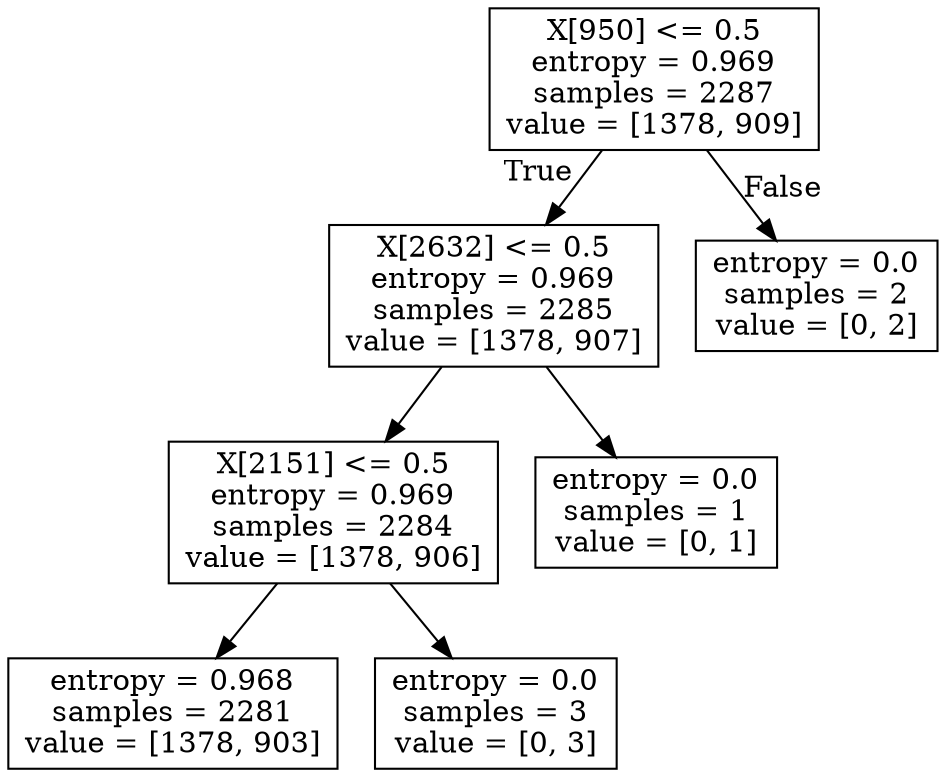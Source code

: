digraph Tree {
node [shape=box] ;
0 [label="X[950] <= 0.5\nentropy = 0.969\nsamples = 2287\nvalue = [1378, 909]"] ;
1 [label="X[2632] <= 0.5\nentropy = 0.969\nsamples = 2285\nvalue = [1378, 907]"] ;
0 -> 1 [labeldistance=2.5, labelangle=45, headlabel="True"] ;
2 [label="X[2151] <= 0.5\nentropy = 0.969\nsamples = 2284\nvalue = [1378, 906]"] ;
1 -> 2 ;
3 [label="entropy = 0.968\nsamples = 2281\nvalue = [1378, 903]"] ;
2 -> 3 ;
4 [label="entropy = 0.0\nsamples = 3\nvalue = [0, 3]"] ;
2 -> 4 ;
5 [label="entropy = 0.0\nsamples = 1\nvalue = [0, 1]"] ;
1 -> 5 ;
6 [label="entropy = 0.0\nsamples = 2\nvalue = [0, 2]"] ;
0 -> 6 [labeldistance=2.5, labelangle=-45, headlabel="False"] ;
}